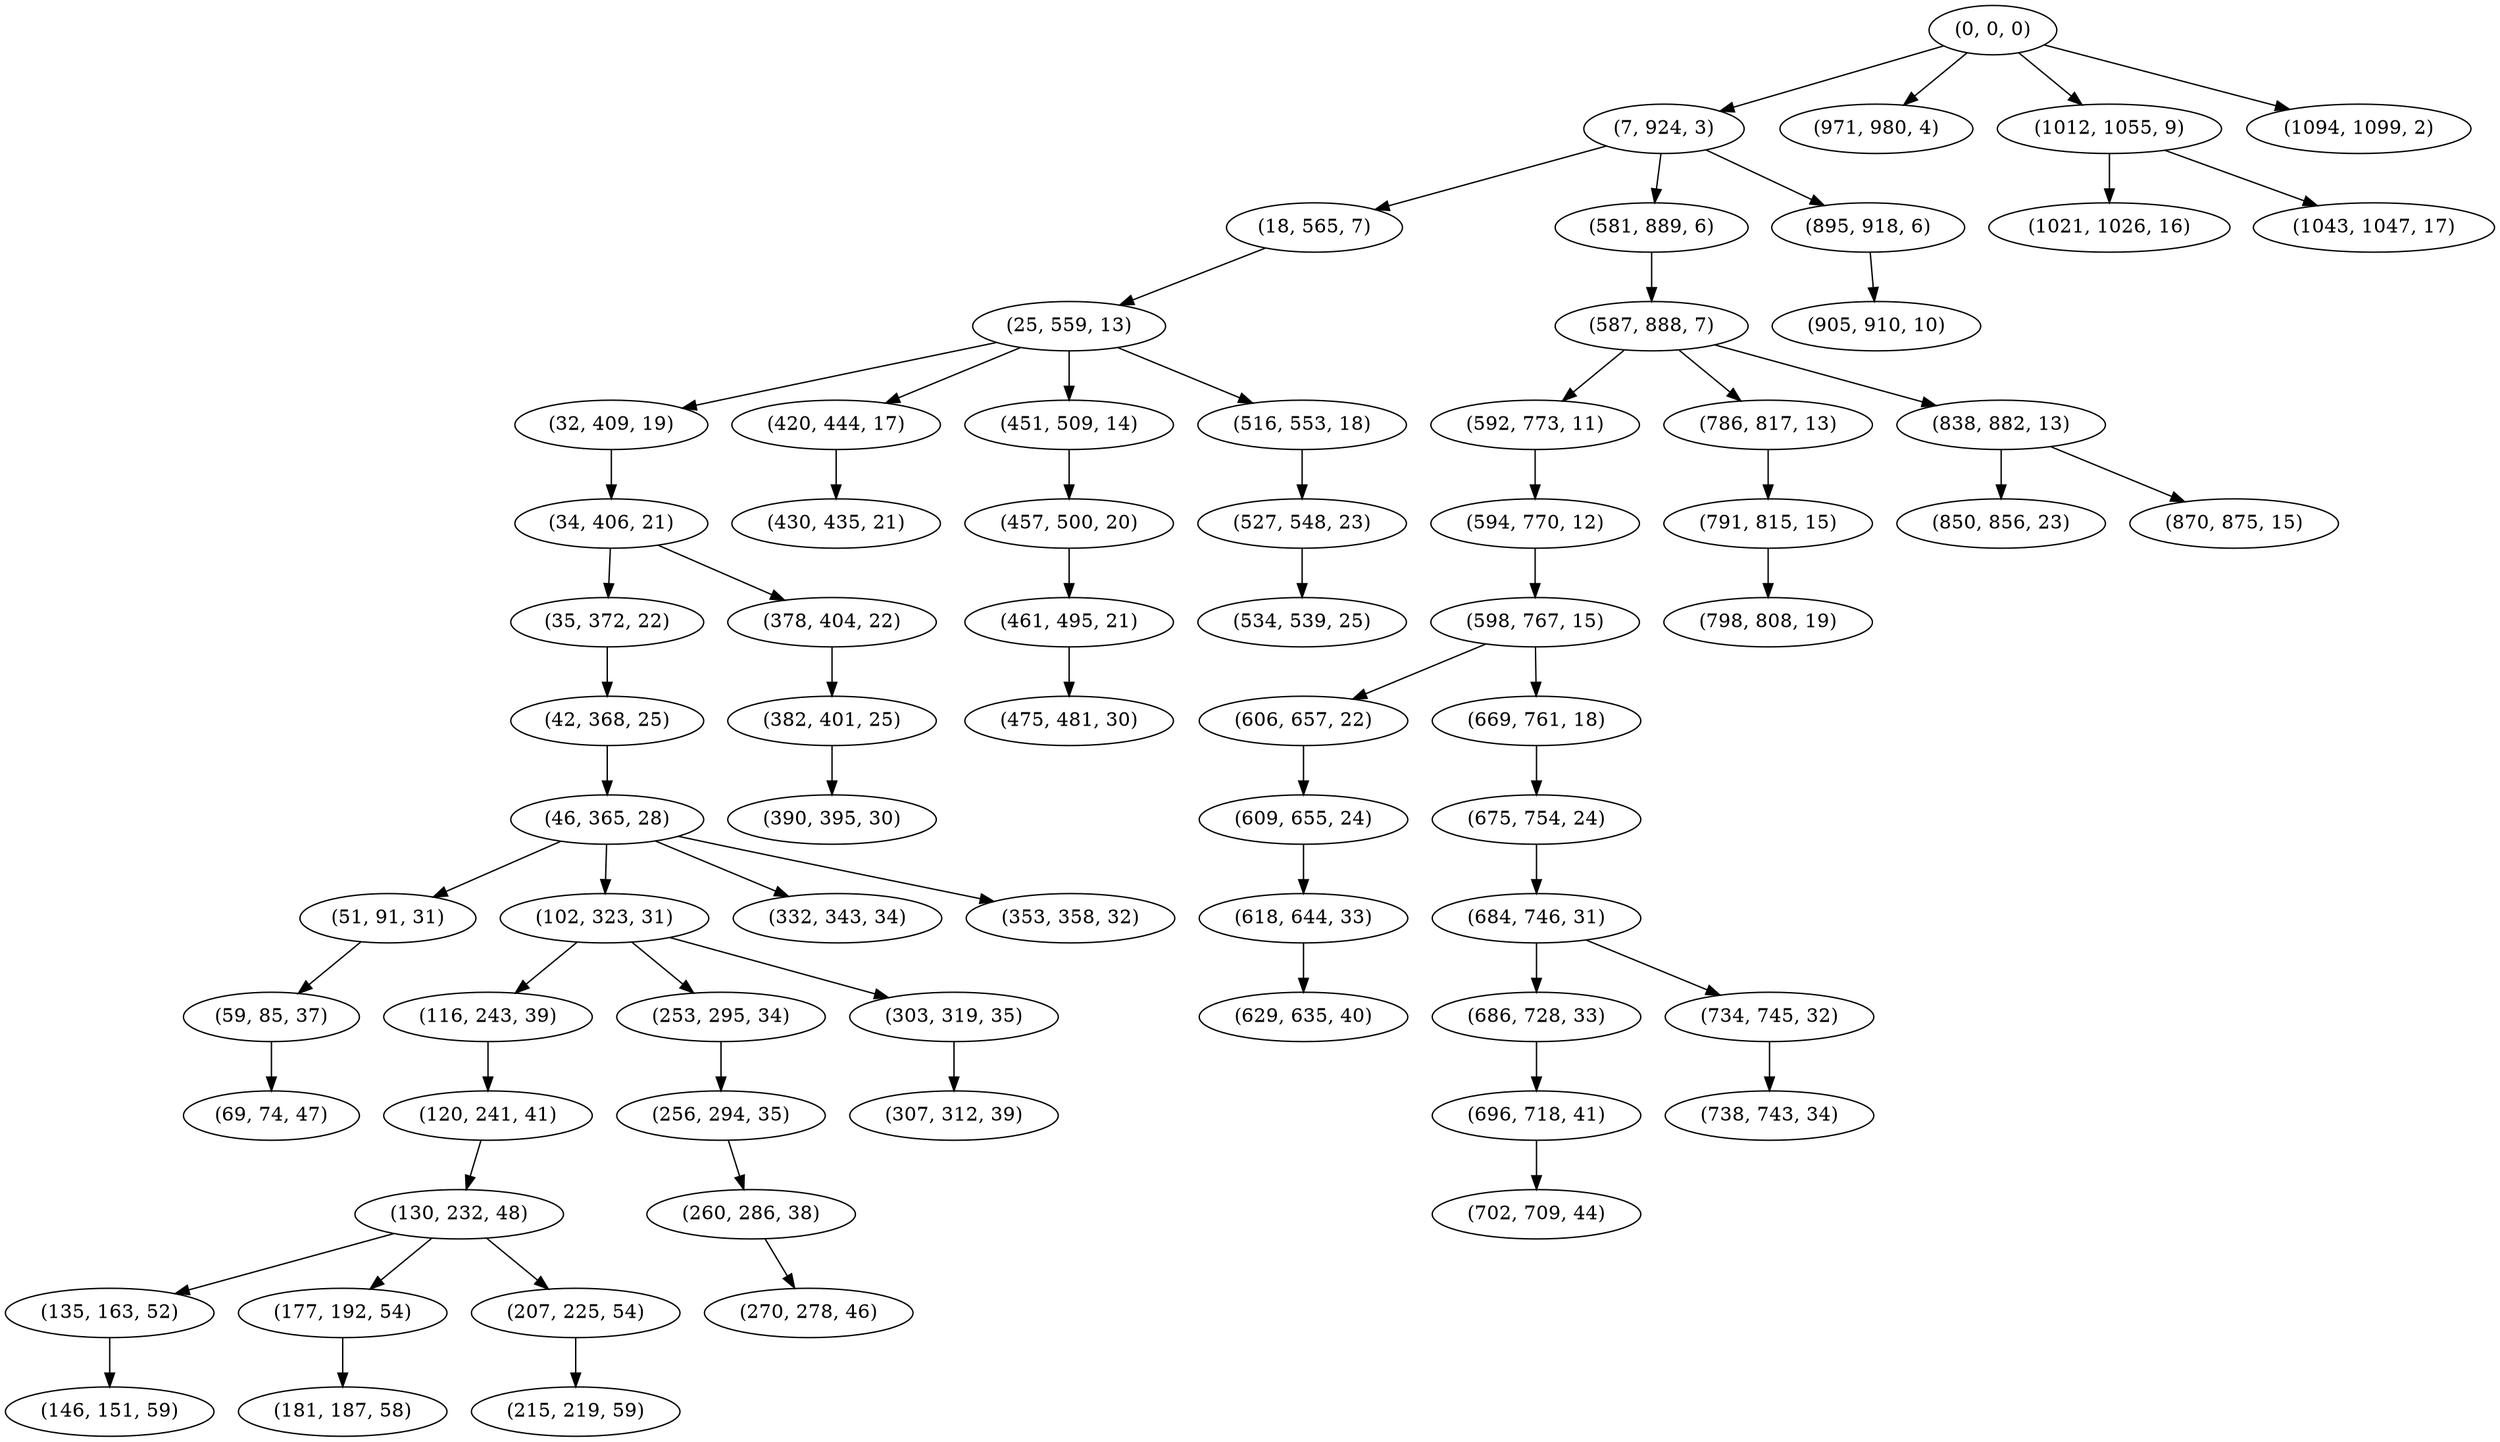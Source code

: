 digraph tree {
    "(0, 0, 0)";
    "(7, 924, 3)";
    "(18, 565, 7)";
    "(25, 559, 13)";
    "(32, 409, 19)";
    "(34, 406, 21)";
    "(35, 372, 22)";
    "(42, 368, 25)";
    "(46, 365, 28)";
    "(51, 91, 31)";
    "(59, 85, 37)";
    "(69, 74, 47)";
    "(102, 323, 31)";
    "(116, 243, 39)";
    "(120, 241, 41)";
    "(130, 232, 48)";
    "(135, 163, 52)";
    "(146, 151, 59)";
    "(177, 192, 54)";
    "(181, 187, 58)";
    "(207, 225, 54)";
    "(215, 219, 59)";
    "(253, 295, 34)";
    "(256, 294, 35)";
    "(260, 286, 38)";
    "(270, 278, 46)";
    "(303, 319, 35)";
    "(307, 312, 39)";
    "(332, 343, 34)";
    "(353, 358, 32)";
    "(378, 404, 22)";
    "(382, 401, 25)";
    "(390, 395, 30)";
    "(420, 444, 17)";
    "(430, 435, 21)";
    "(451, 509, 14)";
    "(457, 500, 20)";
    "(461, 495, 21)";
    "(475, 481, 30)";
    "(516, 553, 18)";
    "(527, 548, 23)";
    "(534, 539, 25)";
    "(581, 889, 6)";
    "(587, 888, 7)";
    "(592, 773, 11)";
    "(594, 770, 12)";
    "(598, 767, 15)";
    "(606, 657, 22)";
    "(609, 655, 24)";
    "(618, 644, 33)";
    "(629, 635, 40)";
    "(669, 761, 18)";
    "(675, 754, 24)";
    "(684, 746, 31)";
    "(686, 728, 33)";
    "(696, 718, 41)";
    "(702, 709, 44)";
    "(734, 745, 32)";
    "(738, 743, 34)";
    "(786, 817, 13)";
    "(791, 815, 15)";
    "(798, 808, 19)";
    "(838, 882, 13)";
    "(850, 856, 23)";
    "(870, 875, 15)";
    "(895, 918, 6)";
    "(905, 910, 10)";
    "(971, 980, 4)";
    "(1012, 1055, 9)";
    "(1021, 1026, 16)";
    "(1043, 1047, 17)";
    "(1094, 1099, 2)";
    "(0, 0, 0)" -> "(7, 924, 3)";
    "(0, 0, 0)" -> "(971, 980, 4)";
    "(0, 0, 0)" -> "(1012, 1055, 9)";
    "(0, 0, 0)" -> "(1094, 1099, 2)";
    "(7, 924, 3)" -> "(18, 565, 7)";
    "(7, 924, 3)" -> "(581, 889, 6)";
    "(7, 924, 3)" -> "(895, 918, 6)";
    "(18, 565, 7)" -> "(25, 559, 13)";
    "(25, 559, 13)" -> "(32, 409, 19)";
    "(25, 559, 13)" -> "(420, 444, 17)";
    "(25, 559, 13)" -> "(451, 509, 14)";
    "(25, 559, 13)" -> "(516, 553, 18)";
    "(32, 409, 19)" -> "(34, 406, 21)";
    "(34, 406, 21)" -> "(35, 372, 22)";
    "(34, 406, 21)" -> "(378, 404, 22)";
    "(35, 372, 22)" -> "(42, 368, 25)";
    "(42, 368, 25)" -> "(46, 365, 28)";
    "(46, 365, 28)" -> "(51, 91, 31)";
    "(46, 365, 28)" -> "(102, 323, 31)";
    "(46, 365, 28)" -> "(332, 343, 34)";
    "(46, 365, 28)" -> "(353, 358, 32)";
    "(51, 91, 31)" -> "(59, 85, 37)";
    "(59, 85, 37)" -> "(69, 74, 47)";
    "(102, 323, 31)" -> "(116, 243, 39)";
    "(102, 323, 31)" -> "(253, 295, 34)";
    "(102, 323, 31)" -> "(303, 319, 35)";
    "(116, 243, 39)" -> "(120, 241, 41)";
    "(120, 241, 41)" -> "(130, 232, 48)";
    "(130, 232, 48)" -> "(135, 163, 52)";
    "(130, 232, 48)" -> "(177, 192, 54)";
    "(130, 232, 48)" -> "(207, 225, 54)";
    "(135, 163, 52)" -> "(146, 151, 59)";
    "(177, 192, 54)" -> "(181, 187, 58)";
    "(207, 225, 54)" -> "(215, 219, 59)";
    "(253, 295, 34)" -> "(256, 294, 35)";
    "(256, 294, 35)" -> "(260, 286, 38)";
    "(260, 286, 38)" -> "(270, 278, 46)";
    "(303, 319, 35)" -> "(307, 312, 39)";
    "(378, 404, 22)" -> "(382, 401, 25)";
    "(382, 401, 25)" -> "(390, 395, 30)";
    "(420, 444, 17)" -> "(430, 435, 21)";
    "(451, 509, 14)" -> "(457, 500, 20)";
    "(457, 500, 20)" -> "(461, 495, 21)";
    "(461, 495, 21)" -> "(475, 481, 30)";
    "(516, 553, 18)" -> "(527, 548, 23)";
    "(527, 548, 23)" -> "(534, 539, 25)";
    "(581, 889, 6)" -> "(587, 888, 7)";
    "(587, 888, 7)" -> "(592, 773, 11)";
    "(587, 888, 7)" -> "(786, 817, 13)";
    "(587, 888, 7)" -> "(838, 882, 13)";
    "(592, 773, 11)" -> "(594, 770, 12)";
    "(594, 770, 12)" -> "(598, 767, 15)";
    "(598, 767, 15)" -> "(606, 657, 22)";
    "(598, 767, 15)" -> "(669, 761, 18)";
    "(606, 657, 22)" -> "(609, 655, 24)";
    "(609, 655, 24)" -> "(618, 644, 33)";
    "(618, 644, 33)" -> "(629, 635, 40)";
    "(669, 761, 18)" -> "(675, 754, 24)";
    "(675, 754, 24)" -> "(684, 746, 31)";
    "(684, 746, 31)" -> "(686, 728, 33)";
    "(684, 746, 31)" -> "(734, 745, 32)";
    "(686, 728, 33)" -> "(696, 718, 41)";
    "(696, 718, 41)" -> "(702, 709, 44)";
    "(734, 745, 32)" -> "(738, 743, 34)";
    "(786, 817, 13)" -> "(791, 815, 15)";
    "(791, 815, 15)" -> "(798, 808, 19)";
    "(838, 882, 13)" -> "(850, 856, 23)";
    "(838, 882, 13)" -> "(870, 875, 15)";
    "(895, 918, 6)" -> "(905, 910, 10)";
    "(1012, 1055, 9)" -> "(1021, 1026, 16)";
    "(1012, 1055, 9)" -> "(1043, 1047, 17)";
}
